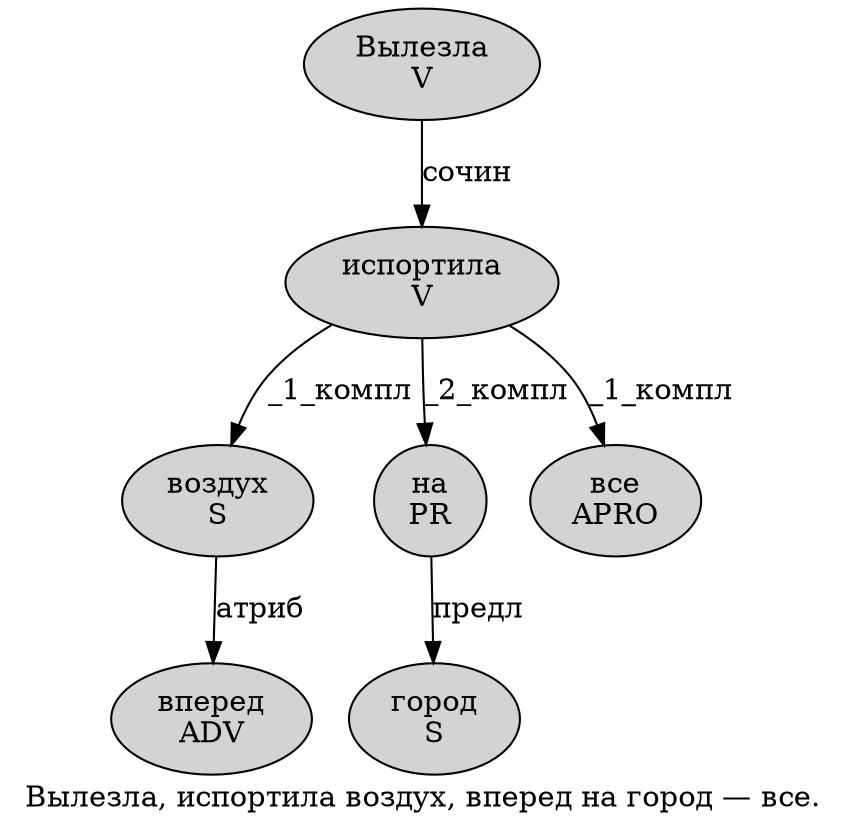digraph SENTENCE_4682 {
	graph [label="Вылезла, испортила воздух, вперед на город — все."]
	node [style=filled]
		0 [label="Вылезла
V" color="" fillcolor=lightgray penwidth=1 shape=ellipse]
		2 [label="испортила
V" color="" fillcolor=lightgray penwidth=1 shape=ellipse]
		3 [label="воздух
S" color="" fillcolor=lightgray penwidth=1 shape=ellipse]
		5 [label="вперед
ADV" color="" fillcolor=lightgray penwidth=1 shape=ellipse]
		6 [label="на
PR" color="" fillcolor=lightgray penwidth=1 shape=ellipse]
		7 [label="город
S" color="" fillcolor=lightgray penwidth=1 shape=ellipse]
		9 [label="все
APRO" color="" fillcolor=lightgray penwidth=1 shape=ellipse]
			6 -> 7 [label="предл"]
			0 -> 2 [label="сочин"]
			2 -> 3 [label="_1_компл"]
			2 -> 6 [label="_2_компл"]
			2 -> 9 [label="_1_компл"]
			3 -> 5 [label="атриб"]
}